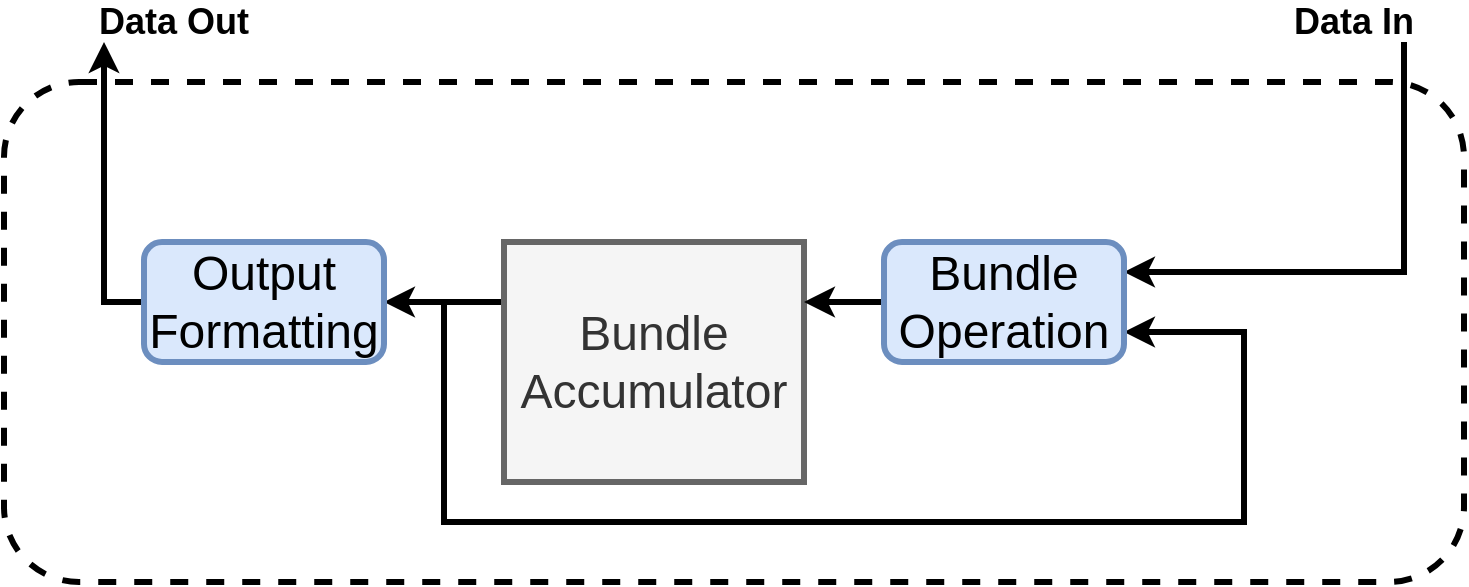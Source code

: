<mxfile version="14.5.1" type="device"><diagram id="T1S0MeFLxtz6D3djXNL7" name="Page-1"><mxGraphModel dx="1086" dy="806" grid="1" gridSize="10" guides="1" tooltips="1" connect="1" arrows="1" fold="1" page="1" pageScale="1" pageWidth="850" pageHeight="1100" math="0" shadow="0"><root><mxCell id="0"/><mxCell id="1" parent="0"/><mxCell id="8HvE89N-qiMuU9GckaD2-1" value="" style="rounded=1;whiteSpace=wrap;html=1;strokeWidth=3;dashed=1;" parent="1" vertex="1"><mxGeometry x="60" y="220" width="730" height="250" as="geometry"/></mxCell><mxCell id="8HvE89N-qiMuU9GckaD2-5" style="edgeStyle=orthogonalEdgeStyle;rounded=0;orthogonalLoop=1;jettySize=auto;html=1;entryX=1;entryY=0.25;entryDx=0;entryDy=0;strokeWidth=3;" parent="1" target="8HvE89N-qiMuU9GckaD2-3" edge="1"><mxGeometry relative="1" as="geometry"><mxPoint x="760" y="200" as="sourcePoint"/><Array as="points"><mxPoint x="760" y="220"/><mxPoint x="760" y="315"/></Array></mxGeometry></mxCell><mxCell id="8HvE89N-qiMuU9GckaD2-8" style="edgeStyle=orthogonalEdgeStyle;rounded=0;orthogonalLoop=1;jettySize=auto;html=1;exitX=0;exitY=0.25;exitDx=0;exitDy=0;entryX=1;entryY=0.5;entryDx=0;entryDy=0;strokeWidth=3;" parent="1" source="8HvE89N-qiMuU9GckaD2-2" target="8HvE89N-qiMuU9GckaD2-4" edge="1"><mxGeometry relative="1" as="geometry"/></mxCell><mxCell id="8HvE89N-qiMuU9GckaD2-9" style="edgeStyle=orthogonalEdgeStyle;rounded=0;orthogonalLoop=1;jettySize=auto;html=1;exitX=0;exitY=0.25;exitDx=0;exitDy=0;entryX=1;entryY=0.75;entryDx=0;entryDy=0;strokeWidth=3;" parent="1" source="8HvE89N-qiMuU9GckaD2-2" target="8HvE89N-qiMuU9GckaD2-3" edge="1"><mxGeometry relative="1" as="geometry"><Array as="points"><mxPoint x="280" y="330"/><mxPoint x="280" y="440"/><mxPoint x="680" y="440"/><mxPoint x="680" y="345"/></Array></mxGeometry></mxCell><mxCell id="8HvE89N-qiMuU9GckaD2-2" value="&lt;font style=&quot;font-size: 24px&quot;&gt;Bundle Accumulator&lt;/font&gt;" style="rounded=0;whiteSpace=wrap;html=1;strokeWidth=3;fillColor=#f5f5f5;strokeColor=#666666;fontColor=#333333;" parent="1" vertex="1"><mxGeometry x="310" y="300" width="150" height="120" as="geometry"/></mxCell><mxCell id="8HvE89N-qiMuU9GckaD2-7" style="edgeStyle=orthogonalEdgeStyle;rounded=0;orthogonalLoop=1;jettySize=auto;html=1;exitX=0;exitY=0.5;exitDx=0;exitDy=0;entryX=1;entryY=0.25;entryDx=0;entryDy=0;strokeWidth=3;" parent="1" source="8HvE89N-qiMuU9GckaD2-3" target="8HvE89N-qiMuU9GckaD2-2" edge="1"><mxGeometry relative="1" as="geometry"/></mxCell><mxCell id="8HvE89N-qiMuU9GckaD2-3" value="&lt;font style=&quot;font-size: 24px&quot;&gt;Bundle Operation&lt;/font&gt;" style="rounded=1;whiteSpace=wrap;html=1;strokeWidth=3;fillColor=#dae8fc;strokeColor=#6c8ebf;" parent="1" vertex="1"><mxGeometry x="500" y="300" width="120" height="60" as="geometry"/></mxCell><mxCell id="8HvE89N-qiMuU9GckaD2-10" style="edgeStyle=orthogonalEdgeStyle;rounded=0;orthogonalLoop=1;jettySize=auto;html=1;exitX=0;exitY=0.5;exitDx=0;exitDy=0;strokeWidth=3;" parent="1" source="8HvE89N-qiMuU9GckaD2-4" edge="1"><mxGeometry relative="1" as="geometry"><mxPoint x="110" y="200.0" as="targetPoint"/></mxGeometry></mxCell><mxCell id="8HvE89N-qiMuU9GckaD2-4" value="&lt;font style=&quot;font-size: 24px&quot;&gt;Output Formatting&lt;/font&gt;" style="rounded=1;whiteSpace=wrap;html=1;strokeWidth=3;fillColor=#dae8fc;strokeColor=#6c8ebf;" parent="1" vertex="1"><mxGeometry x="130" y="300" width="120" height="60" as="geometry"/></mxCell><mxCell id="8HvE89N-qiMuU9GckaD2-11" value="&lt;b&gt;&lt;font style=&quot;font-size: 18px&quot;&gt;Data Out&lt;/font&gt;&lt;/b&gt;" style="text;html=1;strokeColor=none;fillColor=none;align=center;verticalAlign=middle;whiteSpace=wrap;rounded=0;" parent="1" vertex="1"><mxGeometry x="100" y="180" width="90" height="20" as="geometry"/></mxCell><mxCell id="8HvE89N-qiMuU9GckaD2-12" value="&lt;b&gt;&lt;font style=&quot;font-size: 18px&quot;&gt;Data In&lt;/font&gt;&lt;/b&gt;" style="text;html=1;strokeColor=none;fillColor=none;align=center;verticalAlign=middle;whiteSpace=wrap;rounded=0;" parent="1" vertex="1"><mxGeometry x="690" y="180" width="90" height="20" as="geometry"/></mxCell></root></mxGraphModel></diagram></mxfile>